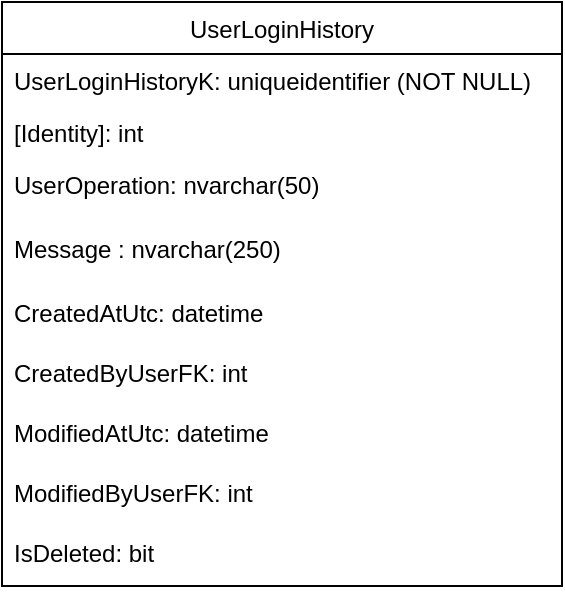 <mxfile version="14.7.10" type="github">
  <diagram id="LfuN3afltNAUj96yuNtI" name="Page-1">
    <mxGraphModel dx="1422" dy="762" grid="1" gridSize="10" guides="1" tooltips="1" connect="1" arrows="1" fold="1" page="1" pageScale="1" pageWidth="850" pageHeight="1100" background="#FFFFFF" math="0" shadow="0">
      <root>
        <mxCell id="0" />
        <mxCell id="1" parent="0" />
        <mxCell id="fk5U0ERBnm-fI7Ly3tCM-67" value="UserLoginHistory" style="swimlane;fontStyle=0;childLayout=stackLayout;horizontal=1;startSize=26;fillColor=none;horizontalStack=0;resizeParent=1;resizeParentMax=0;resizeLast=0;collapsible=1;marginBottom=0;" parent="1" vertex="1">
          <mxGeometry x="285" y="170" width="280" height="292" as="geometry" />
        </mxCell>
        <mxCell id="fk5U0ERBnm-fI7Ly3tCM-68" value="UserLoginHistoryK: uniqueidentifier (NOT NULL)" style="text;strokeColor=none;fillColor=none;align=left;verticalAlign=top;spacingLeft=4;spacingRight=4;overflow=hidden;rotatable=0;points=[[0,0.5],[1,0.5]];portConstraint=eastwest;" parent="fk5U0ERBnm-fI7Ly3tCM-67" vertex="1">
          <mxGeometry y="26" width="280" height="26" as="geometry" />
        </mxCell>
        <mxCell id="fk5U0ERBnm-fI7Ly3tCM-91" value="[Identity]: int" style="text;strokeColor=none;fillColor=none;align=left;verticalAlign=top;spacingLeft=4;spacingRight=4;overflow=hidden;rotatable=0;points=[[0,0.5],[1,0.5]];portConstraint=eastwest;" parent="fk5U0ERBnm-fI7Ly3tCM-67" vertex="1">
          <mxGeometry y="52" width="280" height="26" as="geometry" />
        </mxCell>
        <mxCell id="fk5U0ERBnm-fI7Ly3tCM-70" value="UserOperation: nvarchar(50)" style="text;strokeColor=none;fillColor=none;align=left;verticalAlign=top;spacingLeft=4;spacingRight=4;overflow=hidden;rotatable=0;points=[[0,0.5],[1,0.5]];portConstraint=eastwest;" parent="fk5U0ERBnm-fI7Ly3tCM-67" vertex="1">
          <mxGeometry y="78" width="280" height="32" as="geometry" />
        </mxCell>
        <mxCell id="fk5U0ERBnm-fI7Ly3tCM-89" value="Message : nvarchar(250)" style="text;strokeColor=none;fillColor=none;align=left;verticalAlign=top;spacingLeft=4;spacingRight=4;overflow=hidden;rotatable=0;points=[[0,0.5],[1,0.5]];portConstraint=eastwest;" parent="fk5U0ERBnm-fI7Ly3tCM-67" vertex="1">
          <mxGeometry y="110" width="280" height="32" as="geometry" />
        </mxCell>
        <mxCell id="fk5U0ERBnm-fI7Ly3tCM-73" value="CreatedAtUtc: datetime" style="text;strokeColor=none;fillColor=none;align=left;verticalAlign=top;spacingLeft=4;spacingRight=4;overflow=hidden;rotatable=0;points=[[0,0.5],[1,0.5]];portConstraint=eastwest;" parent="fk5U0ERBnm-fI7Ly3tCM-67" vertex="1">
          <mxGeometry y="142" width="280" height="30" as="geometry" />
        </mxCell>
        <mxCell id="fk5U0ERBnm-fI7Ly3tCM-74" value="CreatedByUserFK: int" style="text;strokeColor=none;fillColor=none;align=left;verticalAlign=top;spacingLeft=4;spacingRight=4;overflow=hidden;rotatable=0;points=[[0,0.5],[1,0.5]];portConstraint=eastwest;" parent="fk5U0ERBnm-fI7Ly3tCM-67" vertex="1">
          <mxGeometry y="172" width="280" height="30" as="geometry" />
        </mxCell>
        <mxCell id="fk5U0ERBnm-fI7Ly3tCM-75" value="ModifiedAtUtc: datetime" style="text;strokeColor=none;fillColor=none;align=left;verticalAlign=top;spacingLeft=4;spacingRight=4;overflow=hidden;rotatable=0;points=[[0,0.5],[1,0.5]];portConstraint=eastwest;" parent="fk5U0ERBnm-fI7Ly3tCM-67" vertex="1">
          <mxGeometry y="202" width="280" height="30" as="geometry" />
        </mxCell>
        <mxCell id="fk5U0ERBnm-fI7Ly3tCM-76" value="ModifiedByUserFK: int" style="text;strokeColor=none;fillColor=none;align=left;verticalAlign=top;spacingLeft=4;spacingRight=4;overflow=hidden;rotatable=0;points=[[0,0.5],[1,0.5]];portConstraint=eastwest;" parent="fk5U0ERBnm-fI7Ly3tCM-67" vertex="1">
          <mxGeometry y="232" width="280" height="30" as="geometry" />
        </mxCell>
        <mxCell id="fk5U0ERBnm-fI7Ly3tCM-77" value="IsDeleted: bit" style="text;strokeColor=none;fillColor=none;align=left;verticalAlign=top;spacingLeft=4;spacingRight=4;overflow=hidden;rotatable=0;points=[[0,0.5],[1,0.5]];portConstraint=eastwest;" parent="fk5U0ERBnm-fI7Ly3tCM-67" vertex="1">
          <mxGeometry y="262" width="280" height="30" as="geometry" />
        </mxCell>
      </root>
    </mxGraphModel>
  </diagram>
</mxfile>
